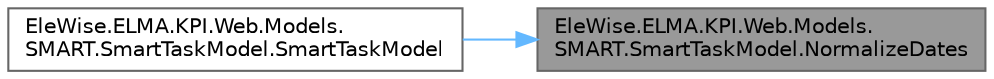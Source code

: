 digraph "EleWise.ELMA.KPI.Web.Models.SMART.SmartTaskModel.NormalizeDates"
{
 // LATEX_PDF_SIZE
  bgcolor="transparent";
  edge [fontname=Helvetica,fontsize=10,labelfontname=Helvetica,labelfontsize=10];
  node [fontname=Helvetica,fontsize=10,shape=box,height=0.2,width=0.4];
  rankdir="RL";
  Node1 [id="Node000001",label="EleWise.ELMA.KPI.Web.Models.\lSMART.SmartTaskModel.NormalizeDates",height=0.2,width=0.4,color="gray40", fillcolor="grey60", style="filled", fontcolor="black",tooltip=" "];
  Node1 -> Node2 [id="edge1_Node000001_Node000002",dir="back",color="steelblue1",style="solid",tooltip=" "];
  Node2 [id="Node000002",label="EleWise.ELMA.KPI.Web.Models.\lSMART.SmartTaskModel.SmartTaskModel",height=0.2,width=0.4,color="grey40", fillcolor="white", style="filled",URL="$class_ele_wise_1_1_e_l_m_a_1_1_k_p_i_1_1_web_1_1_models_1_1_s_m_a_r_t_1_1_smart_task_model.html#a3747575fe2f0c0277c2a9171348e47dd",tooltip=" "];
}
